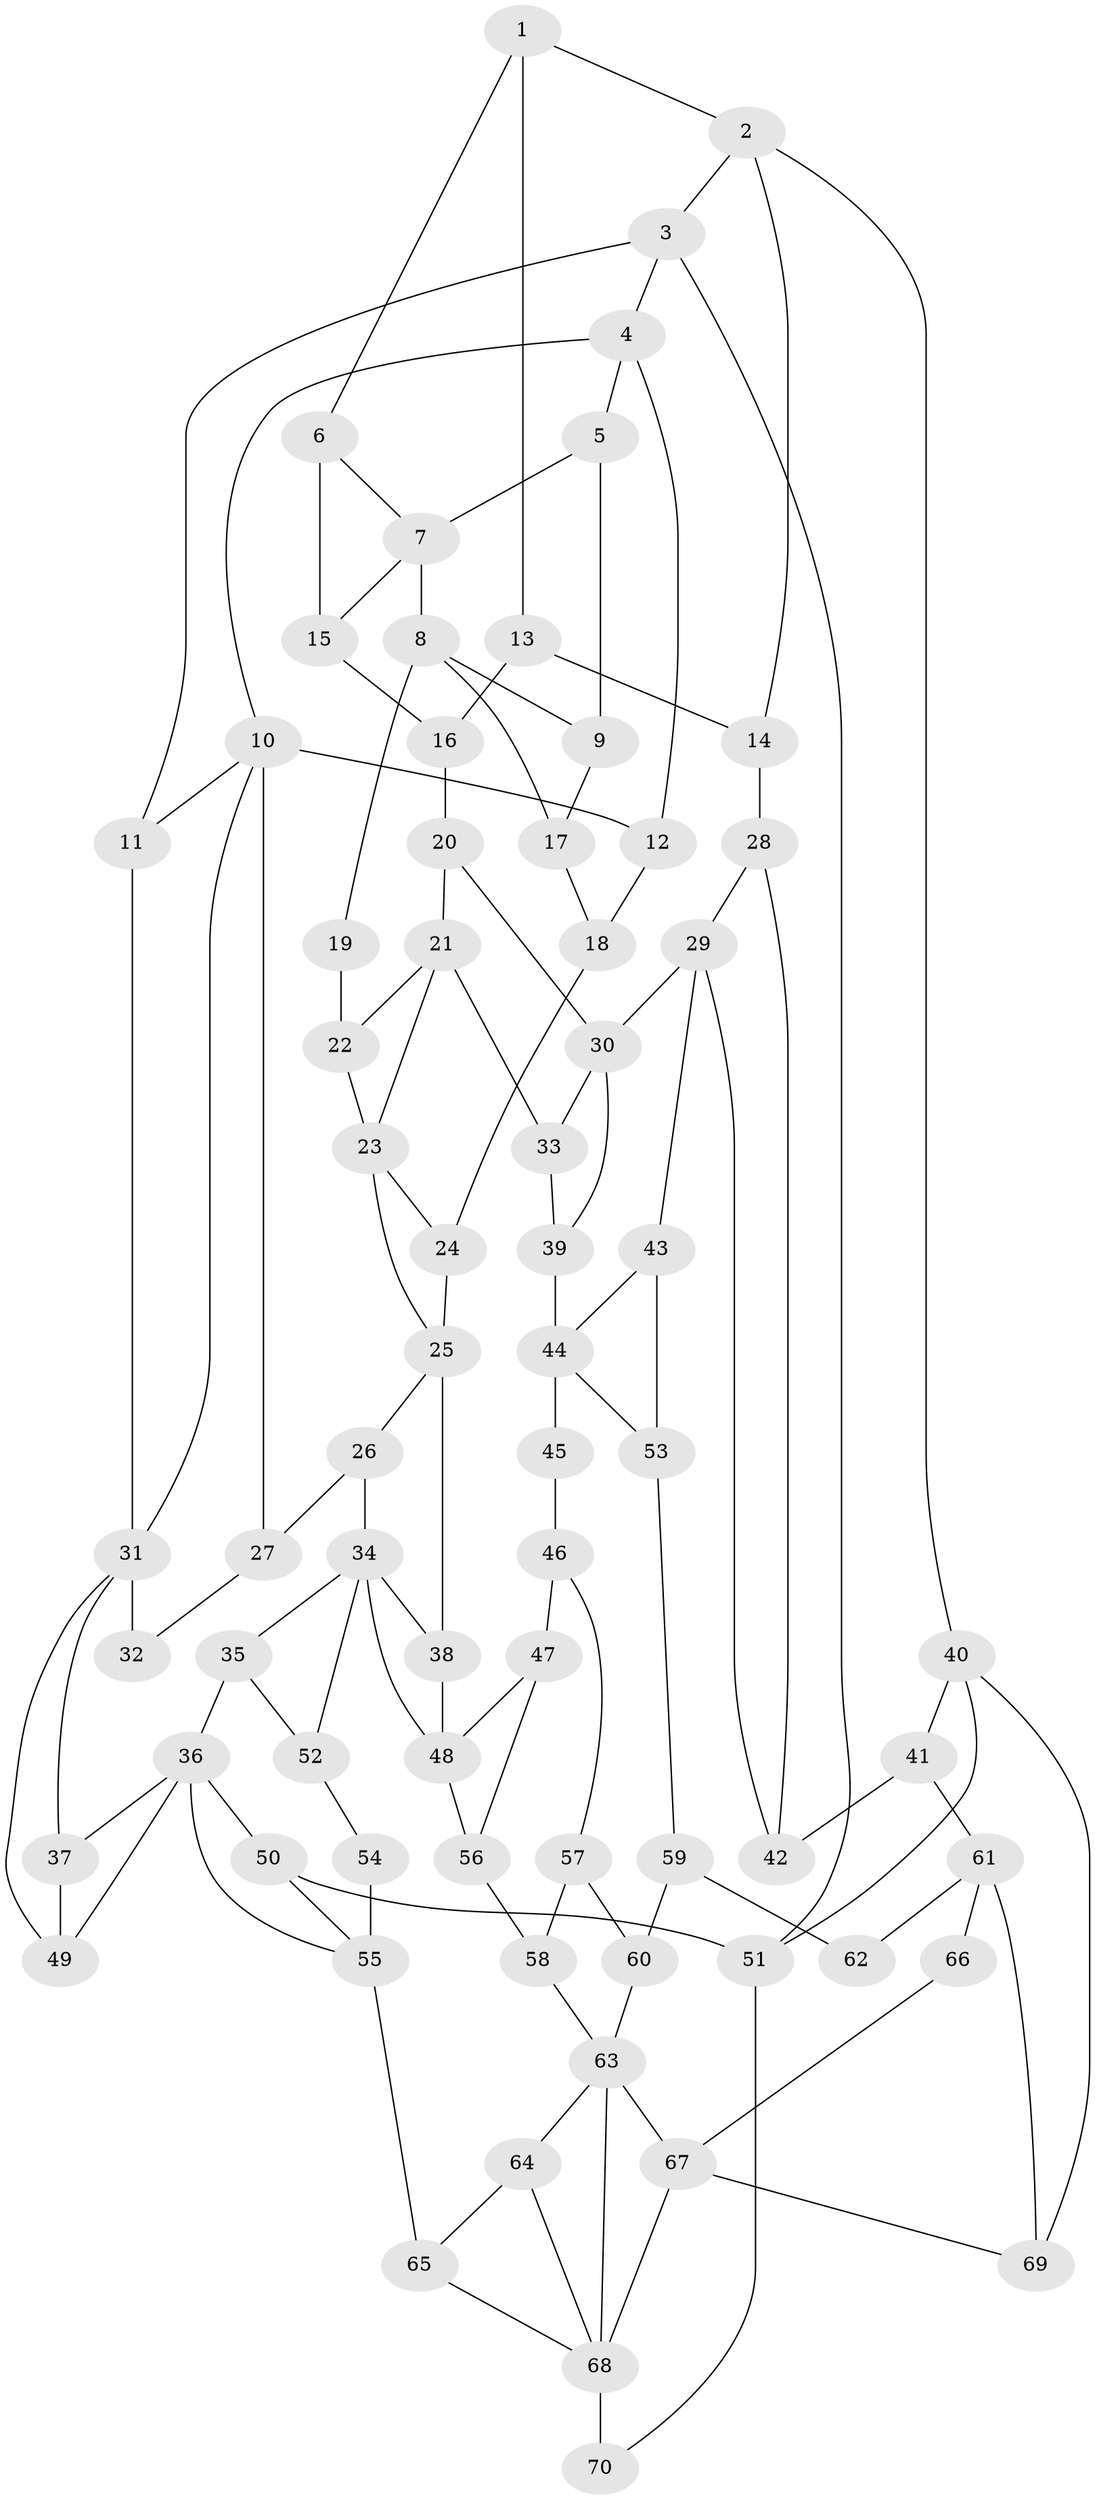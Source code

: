 // original degree distribution, {3: 0.014285714285714285, 5: 0.6142857142857143, 6: 0.17857142857142858, 4: 0.19285714285714287}
// Generated by graph-tools (version 1.1) at 2025/38/03/09/25 02:38:21]
// undirected, 70 vertices, 116 edges
graph export_dot {
graph [start="1"]
  node [color=gray90,style=filled];
  1;
  2;
  3;
  4;
  5;
  6;
  7;
  8;
  9;
  10;
  11;
  12;
  13;
  14;
  15;
  16;
  17;
  18;
  19;
  20;
  21;
  22;
  23;
  24;
  25;
  26;
  27;
  28;
  29;
  30;
  31;
  32;
  33;
  34;
  35;
  36;
  37;
  38;
  39;
  40;
  41;
  42;
  43;
  44;
  45;
  46;
  47;
  48;
  49;
  50;
  51;
  52;
  53;
  54;
  55;
  56;
  57;
  58;
  59;
  60;
  61;
  62;
  63;
  64;
  65;
  66;
  67;
  68;
  69;
  70;
  1 -- 2 [weight=1.0];
  1 -- 6 [weight=1.0];
  1 -- 13 [weight=2.0];
  2 -- 3 [weight=1.0];
  2 -- 14 [weight=1.0];
  2 -- 40 [weight=1.0];
  3 -- 4 [weight=1.0];
  3 -- 11 [weight=1.0];
  3 -- 51 [weight=1.0];
  4 -- 5 [weight=2.0];
  4 -- 10 [weight=1.0];
  4 -- 12 [weight=2.0];
  5 -- 7 [weight=1.0];
  5 -- 9 [weight=1.0];
  6 -- 7 [weight=1.0];
  6 -- 15 [weight=1.0];
  7 -- 8 [weight=2.0];
  7 -- 15 [weight=1.0];
  8 -- 9 [weight=1.0];
  8 -- 17 [weight=1.0];
  8 -- 19 [weight=2.0];
  9 -- 17 [weight=1.0];
  10 -- 11 [weight=1.0];
  10 -- 12 [weight=1.0];
  10 -- 27 [weight=1.0];
  10 -- 31 [weight=1.0];
  11 -- 31 [weight=1.0];
  12 -- 18 [weight=1.0];
  13 -- 14 [weight=2.0];
  13 -- 16 [weight=2.0];
  14 -- 28 [weight=2.0];
  15 -- 16 [weight=1.0];
  16 -- 20 [weight=2.0];
  17 -- 18 [weight=1.0];
  18 -- 24 [weight=1.0];
  19 -- 22 [weight=2.0];
  20 -- 21 [weight=1.0];
  20 -- 30 [weight=2.0];
  21 -- 22 [weight=2.0];
  21 -- 23 [weight=1.0];
  21 -- 33 [weight=1.0];
  22 -- 23 [weight=2.0];
  23 -- 24 [weight=1.0];
  23 -- 25 [weight=1.0];
  24 -- 25 [weight=1.0];
  25 -- 26 [weight=1.0];
  25 -- 38 [weight=2.0];
  26 -- 27 [weight=1.0];
  26 -- 34 [weight=1.0];
  27 -- 32 [weight=1.0];
  28 -- 29 [weight=1.0];
  28 -- 42 [weight=1.0];
  29 -- 30 [weight=2.0];
  29 -- 42 [weight=1.0];
  29 -- 43 [weight=1.0];
  30 -- 33 [weight=1.0];
  30 -- 39 [weight=1.0];
  31 -- 32 [weight=2.0];
  31 -- 37 [weight=1.0];
  31 -- 49 [weight=1.0];
  33 -- 39 [weight=1.0];
  34 -- 35 [weight=1.0];
  34 -- 38 [weight=1.0];
  34 -- 48 [weight=1.0];
  34 -- 52 [weight=1.0];
  35 -- 36 [weight=1.0];
  35 -- 52 [weight=1.0];
  36 -- 37 [weight=1.0];
  36 -- 49 [weight=1.0];
  36 -- 50 [weight=1.0];
  36 -- 55 [weight=1.0];
  37 -- 49 [weight=1.0];
  38 -- 48 [weight=3.0];
  39 -- 44 [weight=2.0];
  40 -- 41 [weight=1.0];
  40 -- 51 [weight=1.0];
  40 -- 69 [weight=1.0];
  41 -- 42 [weight=1.0];
  41 -- 61 [weight=1.0];
  43 -- 44 [weight=1.0];
  43 -- 53 [weight=1.0];
  44 -- 45 [weight=2.0];
  44 -- 53 [weight=1.0];
  45 -- 46 [weight=1.0];
  46 -- 47 [weight=1.0];
  46 -- 57 [weight=1.0];
  47 -- 48 [weight=1.0];
  47 -- 56 [weight=1.0];
  48 -- 56 [weight=1.0];
  50 -- 51 [weight=1.0];
  50 -- 55 [weight=1.0];
  51 -- 70 [weight=1.0];
  52 -- 54 [weight=1.0];
  53 -- 59 [weight=1.0];
  54 -- 55 [weight=2.0];
  55 -- 65 [weight=2.0];
  56 -- 58 [weight=1.0];
  57 -- 58 [weight=1.0];
  57 -- 60 [weight=1.0];
  58 -- 63 [weight=1.0];
  59 -- 60 [weight=1.0];
  59 -- 62 [weight=1.0];
  60 -- 63 [weight=1.0];
  61 -- 62 [weight=2.0];
  61 -- 66 [weight=2.0];
  61 -- 69 [weight=1.0];
  63 -- 64 [weight=1.0];
  63 -- 67 [weight=2.0];
  63 -- 68 [weight=1.0];
  64 -- 65 [weight=1.0];
  64 -- 68 [weight=1.0];
  65 -- 68 [weight=1.0];
  66 -- 67 [weight=1.0];
  67 -- 68 [weight=1.0];
  67 -- 69 [weight=1.0];
  68 -- 70 [weight=2.0];
}
